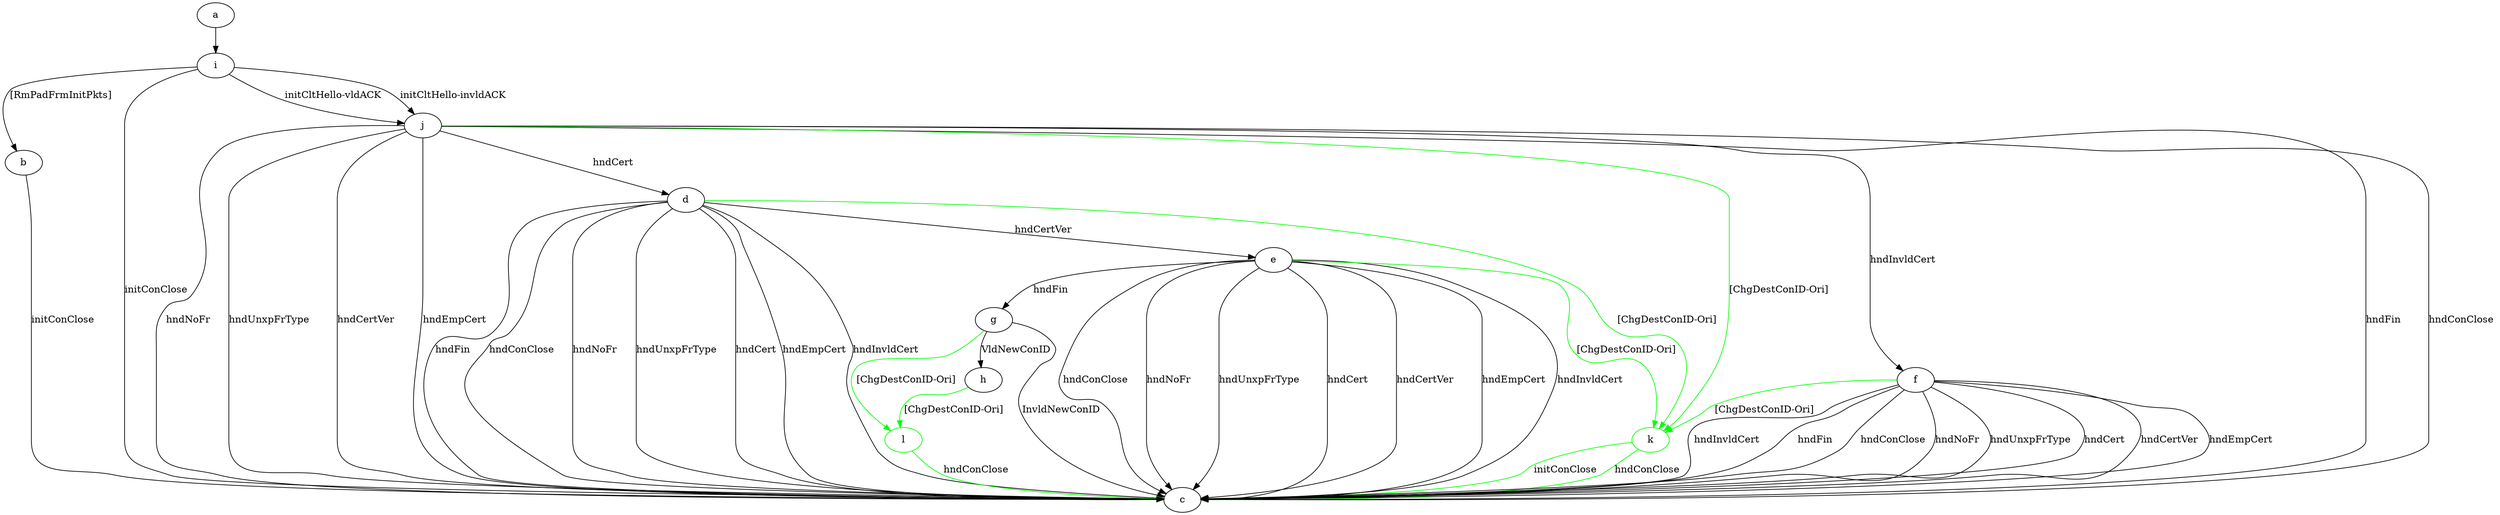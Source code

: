 digraph "" {
	a -> i	[key=0];
	b -> c	[key=0,
		label="initConClose "];
	d -> c	[key=0,
		label="hndFin "];
	d -> c	[key=1,
		label="hndConClose "];
	d -> c	[key=2,
		label="hndNoFr "];
	d -> c	[key=3,
		label="hndUnxpFrType "];
	d -> c	[key=4,
		label="hndCert "];
	d -> c	[key=5,
		label="hndEmpCert "];
	d -> c	[key=6,
		label="hndInvldCert "];
	d -> e	[key=0,
		label="hndCertVer "];
	k	[color=green];
	d -> k	[key=0,
		color=green,
		label="[ChgDestConID-Ori] "];
	e -> c	[key=0,
		label="hndConClose "];
	e -> c	[key=1,
		label="hndNoFr "];
	e -> c	[key=2,
		label="hndUnxpFrType "];
	e -> c	[key=3,
		label="hndCert "];
	e -> c	[key=4,
		label="hndCertVer "];
	e -> c	[key=5,
		label="hndEmpCert "];
	e -> c	[key=6,
		label="hndInvldCert "];
	e -> g	[key=0,
		label="hndFin "];
	e -> k	[key=0,
		color=green,
		label="[ChgDestConID-Ori] "];
	f -> c	[key=0,
		label="hndFin "];
	f -> c	[key=1,
		label="hndConClose "];
	f -> c	[key=2,
		label="hndNoFr "];
	f -> c	[key=3,
		label="hndUnxpFrType "];
	f -> c	[key=4,
		label="hndCert "];
	f -> c	[key=5,
		label="hndCertVer "];
	f -> c	[key=6,
		label="hndEmpCert "];
	f -> c	[key=7,
		label="hndInvldCert "];
	f -> k	[key=0,
		color=green,
		label="[ChgDestConID-Ori] "];
	g -> c	[key=0,
		label="InvldNewConID "];
	g -> h	[key=0,
		label="VldNewConID "];
	l	[color=green];
	g -> l	[key=0,
		color=green,
		label="[ChgDestConID-Ori] "];
	h -> l	[key=0,
		color=green,
		label="[ChgDestConID-Ori] "];
	i -> b	[key=0,
		label="[RmPadFrmInitPkts] "];
	i -> c	[key=0,
		label="initConClose "];
	i -> j	[key=0,
		label="initCltHello-vldACK "];
	i -> j	[key=1,
		label="initCltHello-invldACK "];
	j -> c	[key=0,
		label="hndFin "];
	j -> c	[key=1,
		label="hndConClose "];
	j -> c	[key=2,
		label="hndNoFr "];
	j -> c	[key=3,
		label="hndUnxpFrType "];
	j -> c	[key=4,
		label="hndCertVer "];
	j -> c	[key=5,
		label="hndEmpCert "];
	j -> d	[key=0,
		label="hndCert "];
	j -> f	[key=0,
		label="hndInvldCert "];
	j -> k	[key=0,
		color=green,
		label="[ChgDestConID-Ori] "];
	k -> c	[key=0,
		color=green,
		label="initConClose "];
	k -> c	[key=1,
		color=green,
		label="hndConClose "];
	l -> c	[key=0,
		color=green,
		label="hndConClose "];
}
